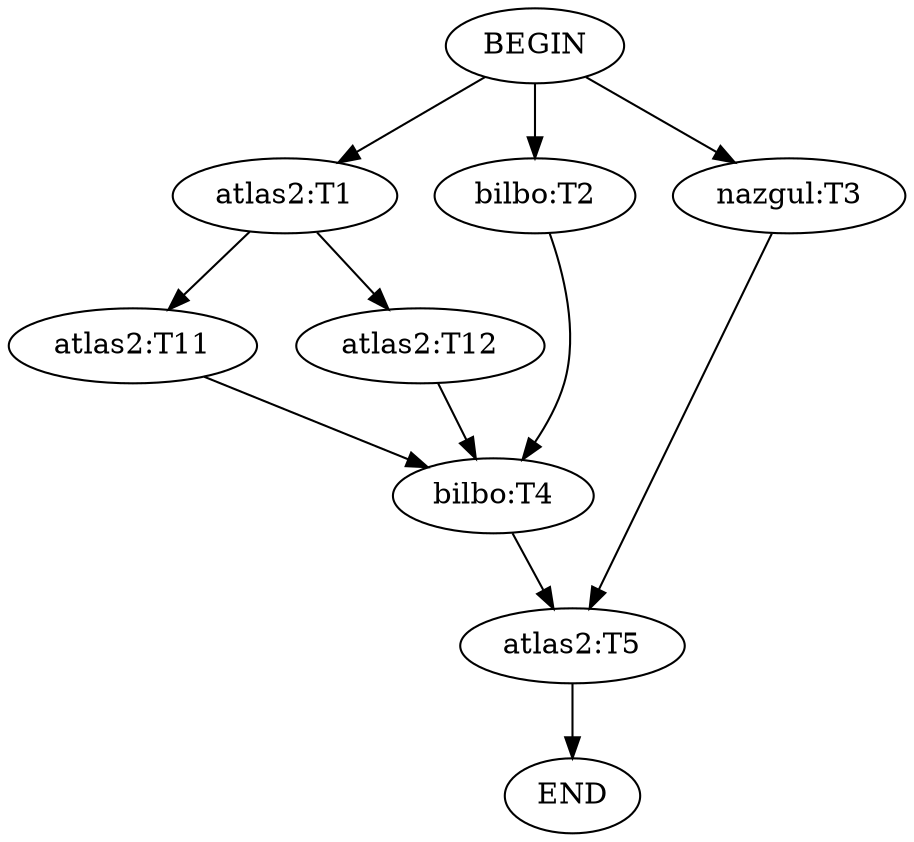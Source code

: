 digraph graphname {
    BEGIN -> "atlas2:T1";
    BEGIN -> "bilbo:T2";
    BEGIN -> "nazgul:T3";
    "atlas2:T1" -> "atlas2:T11";
    "atlas2:T1" -> "atlas2:T12";
    "atlas2:T11" -> "bilbo:T4";
    "atlas2:T12" -> "bilbo:T4";
    "bilbo:T2" -> "bilbo:T4";
    "bilbo:T4" -> "atlas2:T5";
    "nazgul:T3" -> "atlas2:T5";
    "atlas2:T5" -> END;

    { rank=same; "atlas2:T1" "bilbo:T2" "nazgul:T3" }
}
